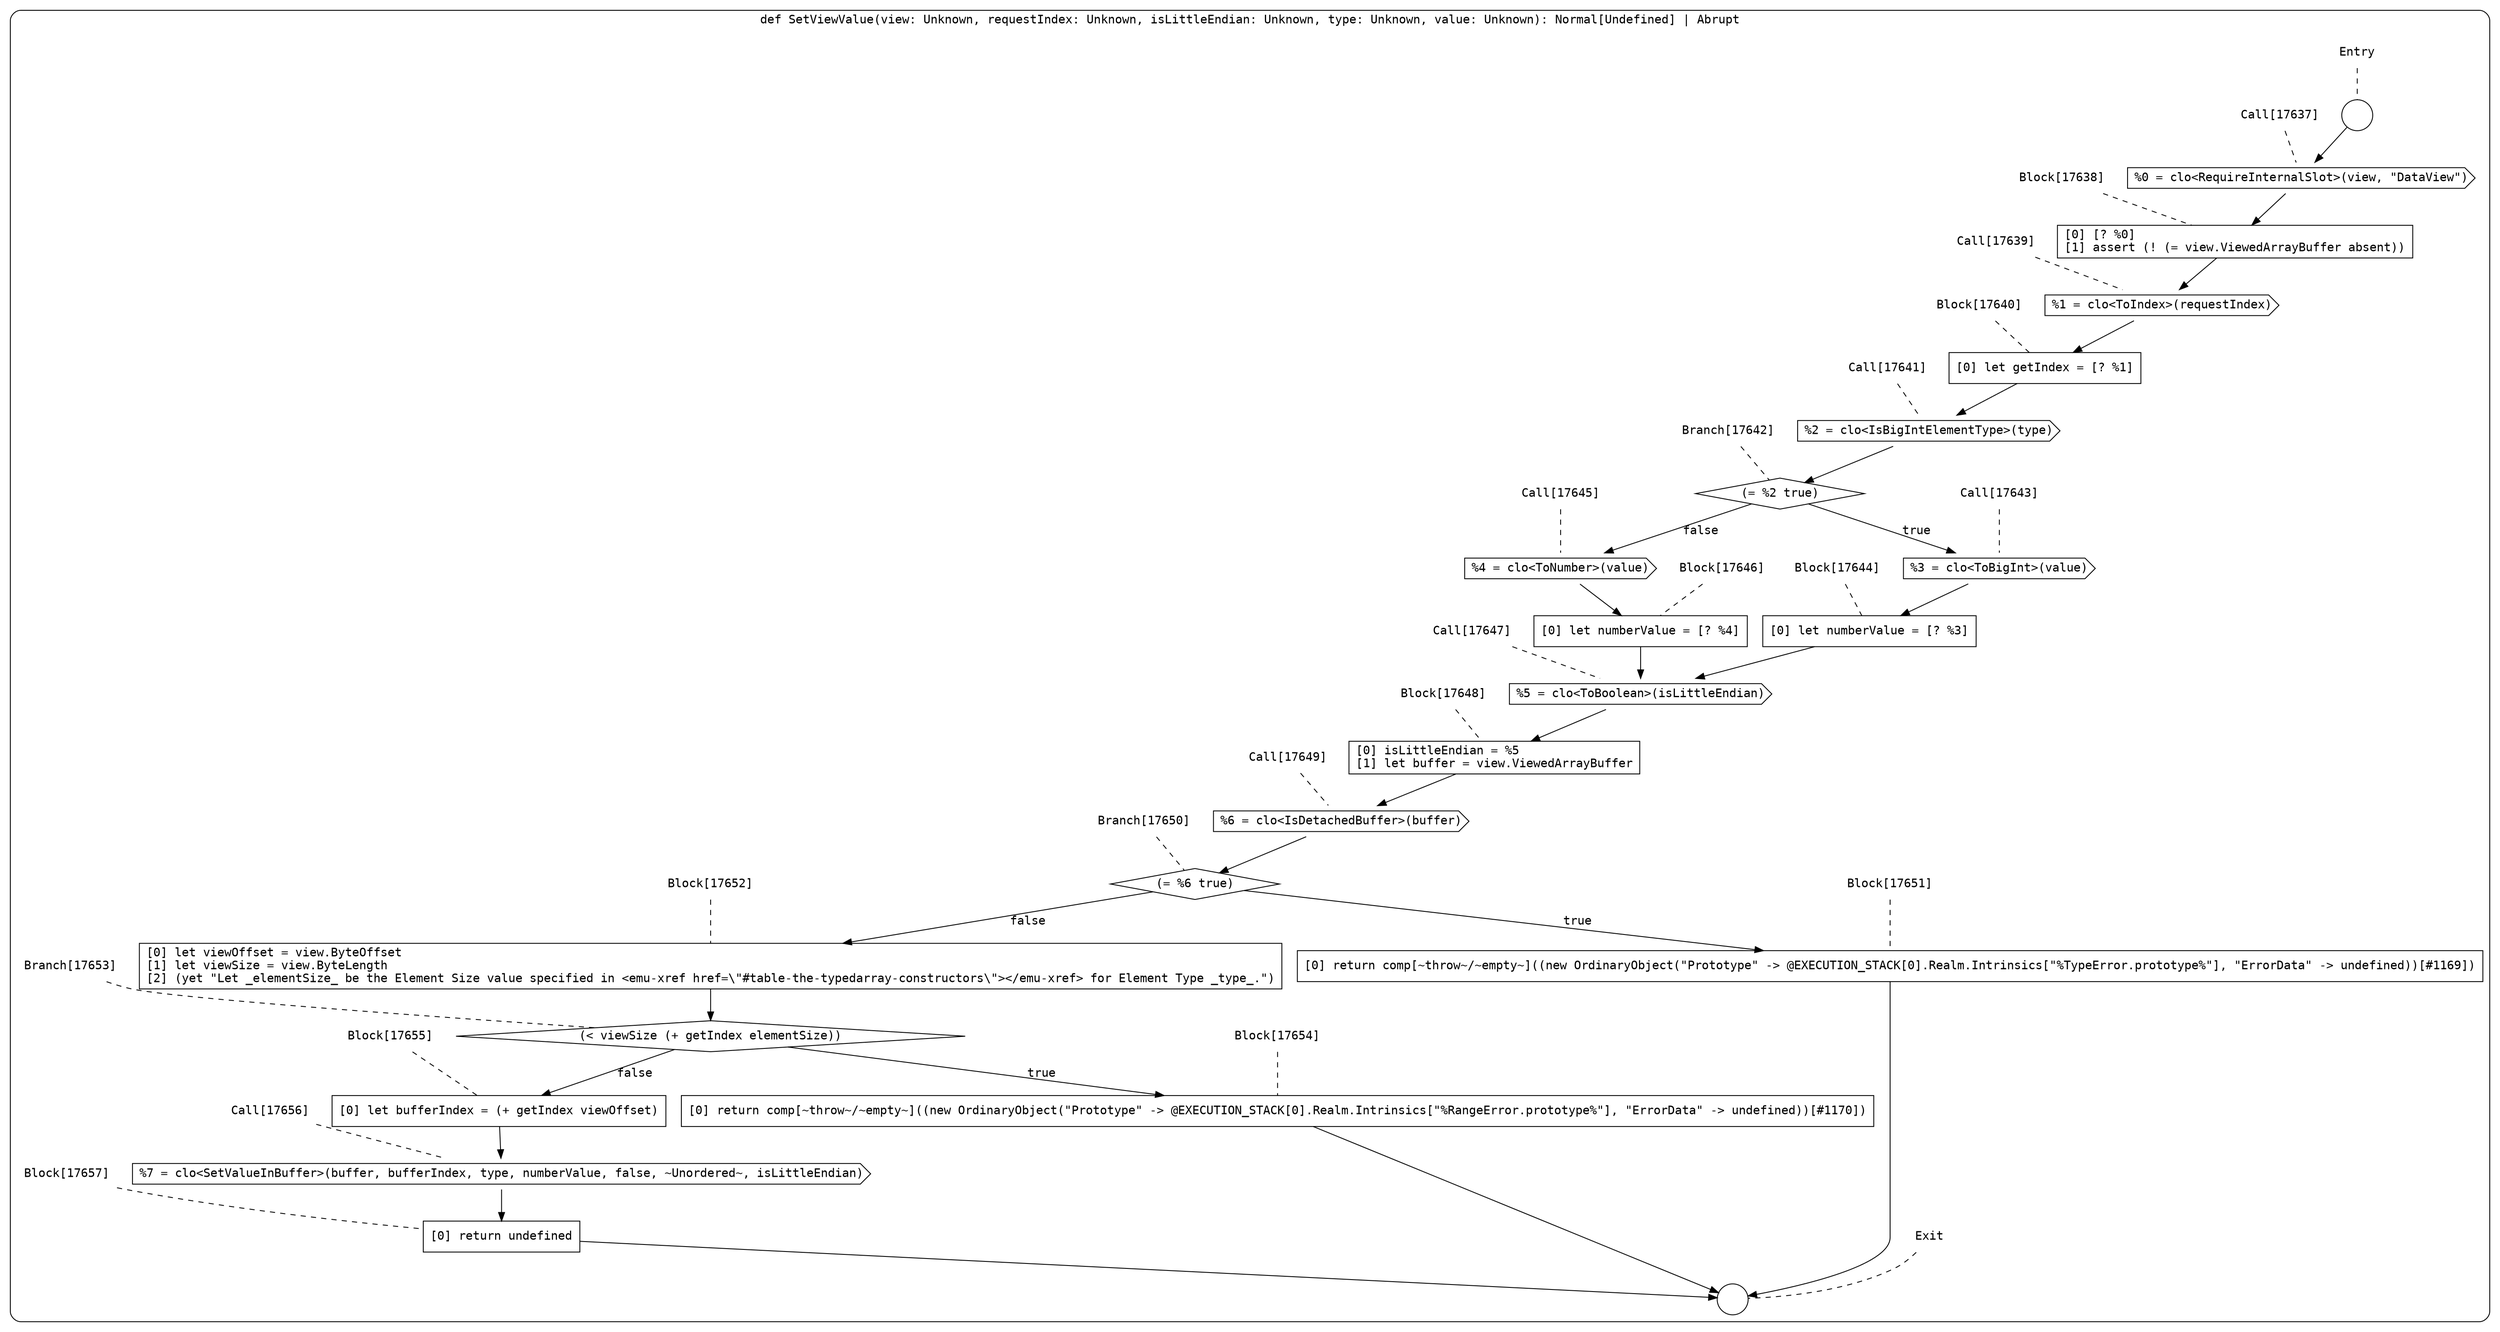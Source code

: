 digraph {
  graph [fontname = "Consolas"]
  node [fontname = "Consolas"]
  edge [fontname = "Consolas"]
  subgraph cluster2495 {
    label = "def SetViewValue(view: Unknown, requestIndex: Unknown, isLittleEndian: Unknown, type: Unknown, value: Unknown): Normal[Undefined] | Abrupt"
    style = rounded
    cluster2495_entry_name [shape=none, label=<<font color="black">Entry</font>>]
    cluster2495_entry_name -> cluster2495_entry [arrowhead=none, color="black", style=dashed]
    cluster2495_entry [shape=circle label=" " color="black" fillcolor="white" style=filled]
    cluster2495_entry -> node17637 [color="black"]
    cluster2495_exit_name [shape=none, label=<<font color="black">Exit</font>>]
    cluster2495_exit_name -> cluster2495_exit [arrowhead=none, color="black", style=dashed]
    cluster2495_exit [shape=circle label=" " color="black" fillcolor="white" style=filled]
    node17637_name [shape=none, label=<<font color="black">Call[17637]</font>>]
    node17637_name -> node17637 [arrowhead=none, color="black", style=dashed]
    node17637 [shape=cds, label=<<font color="black">%0 = clo&lt;RequireInternalSlot&gt;(view, &quot;DataView&quot;)</font>> color="black" fillcolor="white", style=filled]
    node17637 -> node17638 [color="black"]
    node17638_name [shape=none, label=<<font color="black">Block[17638]</font>>]
    node17638_name -> node17638 [arrowhead=none, color="black", style=dashed]
    node17638 [shape=box, label=<<font color="black">[0] [? %0]<BR ALIGN="LEFT"/>[1] assert (! (= view.ViewedArrayBuffer absent))<BR ALIGN="LEFT"/></font>> color="black" fillcolor="white", style=filled]
    node17638 -> node17639 [color="black"]
    node17639_name [shape=none, label=<<font color="black">Call[17639]</font>>]
    node17639_name -> node17639 [arrowhead=none, color="black", style=dashed]
    node17639 [shape=cds, label=<<font color="black">%1 = clo&lt;ToIndex&gt;(requestIndex)</font>> color="black" fillcolor="white", style=filled]
    node17639 -> node17640 [color="black"]
    node17640_name [shape=none, label=<<font color="black">Block[17640]</font>>]
    node17640_name -> node17640 [arrowhead=none, color="black", style=dashed]
    node17640 [shape=box, label=<<font color="black">[0] let getIndex = [? %1]<BR ALIGN="LEFT"/></font>> color="black" fillcolor="white", style=filled]
    node17640 -> node17641 [color="black"]
    node17641_name [shape=none, label=<<font color="black">Call[17641]</font>>]
    node17641_name -> node17641 [arrowhead=none, color="black", style=dashed]
    node17641 [shape=cds, label=<<font color="black">%2 = clo&lt;IsBigIntElementType&gt;(type)</font>> color="black" fillcolor="white", style=filled]
    node17641 -> node17642 [color="black"]
    node17642_name [shape=none, label=<<font color="black">Branch[17642]</font>>]
    node17642_name -> node17642 [arrowhead=none, color="black", style=dashed]
    node17642 [shape=diamond, label=<<font color="black">(= %2 true)</font>> color="black" fillcolor="white", style=filled]
    node17642 -> node17643 [label=<<font color="black">true</font>> color="black"]
    node17642 -> node17645 [label=<<font color="black">false</font>> color="black"]
    node17643_name [shape=none, label=<<font color="black">Call[17643]</font>>]
    node17643_name -> node17643 [arrowhead=none, color="black", style=dashed]
    node17643 [shape=cds, label=<<font color="black">%3 = clo&lt;ToBigInt&gt;(value)</font>> color="black" fillcolor="white", style=filled]
    node17643 -> node17644 [color="black"]
    node17645_name [shape=none, label=<<font color="black">Call[17645]</font>>]
    node17645_name -> node17645 [arrowhead=none, color="black", style=dashed]
    node17645 [shape=cds, label=<<font color="black">%4 = clo&lt;ToNumber&gt;(value)</font>> color="black" fillcolor="white", style=filled]
    node17645 -> node17646 [color="black"]
    node17644_name [shape=none, label=<<font color="black">Block[17644]</font>>]
    node17644_name -> node17644 [arrowhead=none, color="black", style=dashed]
    node17644 [shape=box, label=<<font color="black">[0] let numberValue = [? %3]<BR ALIGN="LEFT"/></font>> color="black" fillcolor="white", style=filled]
    node17644 -> node17647 [color="black"]
    node17646_name [shape=none, label=<<font color="black">Block[17646]</font>>]
    node17646_name -> node17646 [arrowhead=none, color="black", style=dashed]
    node17646 [shape=box, label=<<font color="black">[0] let numberValue = [? %4]<BR ALIGN="LEFT"/></font>> color="black" fillcolor="white", style=filled]
    node17646 -> node17647 [color="black"]
    node17647_name [shape=none, label=<<font color="black">Call[17647]</font>>]
    node17647_name -> node17647 [arrowhead=none, color="black", style=dashed]
    node17647 [shape=cds, label=<<font color="black">%5 = clo&lt;ToBoolean&gt;(isLittleEndian)</font>> color="black" fillcolor="white", style=filled]
    node17647 -> node17648 [color="black"]
    node17648_name [shape=none, label=<<font color="black">Block[17648]</font>>]
    node17648_name -> node17648 [arrowhead=none, color="black", style=dashed]
    node17648 [shape=box, label=<<font color="black">[0] isLittleEndian = %5<BR ALIGN="LEFT"/>[1] let buffer = view.ViewedArrayBuffer<BR ALIGN="LEFT"/></font>> color="black" fillcolor="white", style=filled]
    node17648 -> node17649 [color="black"]
    node17649_name [shape=none, label=<<font color="black">Call[17649]</font>>]
    node17649_name -> node17649 [arrowhead=none, color="black", style=dashed]
    node17649 [shape=cds, label=<<font color="black">%6 = clo&lt;IsDetachedBuffer&gt;(buffer)</font>> color="black" fillcolor="white", style=filled]
    node17649 -> node17650 [color="black"]
    node17650_name [shape=none, label=<<font color="black">Branch[17650]</font>>]
    node17650_name -> node17650 [arrowhead=none, color="black", style=dashed]
    node17650 [shape=diamond, label=<<font color="black">(= %6 true)</font>> color="black" fillcolor="white", style=filled]
    node17650 -> node17651 [label=<<font color="black">true</font>> color="black"]
    node17650 -> node17652 [label=<<font color="black">false</font>> color="black"]
    node17651_name [shape=none, label=<<font color="black">Block[17651]</font>>]
    node17651_name -> node17651 [arrowhead=none, color="black", style=dashed]
    node17651 [shape=box, label=<<font color="black">[0] return comp[~throw~/~empty~]((new OrdinaryObject(&quot;Prototype&quot; -&gt; @EXECUTION_STACK[0].Realm.Intrinsics[&quot;%TypeError.prototype%&quot;], &quot;ErrorData&quot; -&gt; undefined))[#1169])<BR ALIGN="LEFT"/></font>> color="black" fillcolor="white", style=filled]
    node17651 -> cluster2495_exit [color="black"]
    node17652_name [shape=none, label=<<font color="black">Block[17652]</font>>]
    node17652_name -> node17652 [arrowhead=none, color="black", style=dashed]
    node17652 [shape=box, label=<<font color="black">[0] let viewOffset = view.ByteOffset<BR ALIGN="LEFT"/>[1] let viewSize = view.ByteLength<BR ALIGN="LEFT"/>[2] (yet &quot;Let _elementSize_ be the Element Size value specified in &lt;emu-xref href=\&quot;#table-the-typedarray-constructors\&quot;&gt;&lt;/emu-xref&gt; for Element Type _type_.&quot;)<BR ALIGN="LEFT"/></font>> color="black" fillcolor="white", style=filled]
    node17652 -> node17653 [color="black"]
    node17653_name [shape=none, label=<<font color="black">Branch[17653]</font>>]
    node17653_name -> node17653 [arrowhead=none, color="black", style=dashed]
    node17653 [shape=diamond, label=<<font color="black">(&lt; viewSize (+ getIndex elementSize))</font>> color="black" fillcolor="white", style=filled]
    node17653 -> node17654 [label=<<font color="black">true</font>> color="black"]
    node17653 -> node17655 [label=<<font color="black">false</font>> color="black"]
    node17654_name [shape=none, label=<<font color="black">Block[17654]</font>>]
    node17654_name -> node17654 [arrowhead=none, color="black", style=dashed]
    node17654 [shape=box, label=<<font color="black">[0] return comp[~throw~/~empty~]((new OrdinaryObject(&quot;Prototype&quot; -&gt; @EXECUTION_STACK[0].Realm.Intrinsics[&quot;%RangeError.prototype%&quot;], &quot;ErrorData&quot; -&gt; undefined))[#1170])<BR ALIGN="LEFT"/></font>> color="black" fillcolor="white", style=filled]
    node17654 -> cluster2495_exit [color="black"]
    node17655_name [shape=none, label=<<font color="black">Block[17655]</font>>]
    node17655_name -> node17655 [arrowhead=none, color="black", style=dashed]
    node17655 [shape=box, label=<<font color="black">[0] let bufferIndex = (+ getIndex viewOffset)<BR ALIGN="LEFT"/></font>> color="black" fillcolor="white", style=filled]
    node17655 -> node17656 [color="black"]
    node17656_name [shape=none, label=<<font color="black">Call[17656]</font>>]
    node17656_name -> node17656 [arrowhead=none, color="black", style=dashed]
    node17656 [shape=cds, label=<<font color="black">%7 = clo&lt;SetValueInBuffer&gt;(buffer, bufferIndex, type, numberValue, false, ~Unordered~, isLittleEndian)</font>> color="black" fillcolor="white", style=filled]
    node17656 -> node17657 [color="black"]
    node17657_name [shape=none, label=<<font color="black">Block[17657]</font>>]
    node17657_name -> node17657 [arrowhead=none, color="black", style=dashed]
    node17657 [shape=box, label=<<font color="black">[0] return undefined<BR ALIGN="LEFT"/></font>> color="black" fillcolor="white", style=filled]
    node17657 -> cluster2495_exit [color="black"]
  }
}